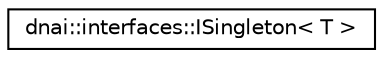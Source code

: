 digraph "Graphical Class Hierarchy"
{
  edge [fontname="Helvetica",fontsize="10",labelfontname="Helvetica",labelfontsize="10"];
  node [fontname="Helvetica",fontsize="10",shape=record];
  rankdir="LR";
  Node1 [label="dnai::interfaces::ISingleton\< T \>",height=0.2,width=0.4,color="black", fillcolor="white", style="filled",URL="$classdnai_1_1interfaces_1_1_i_singleton.html"];
}
